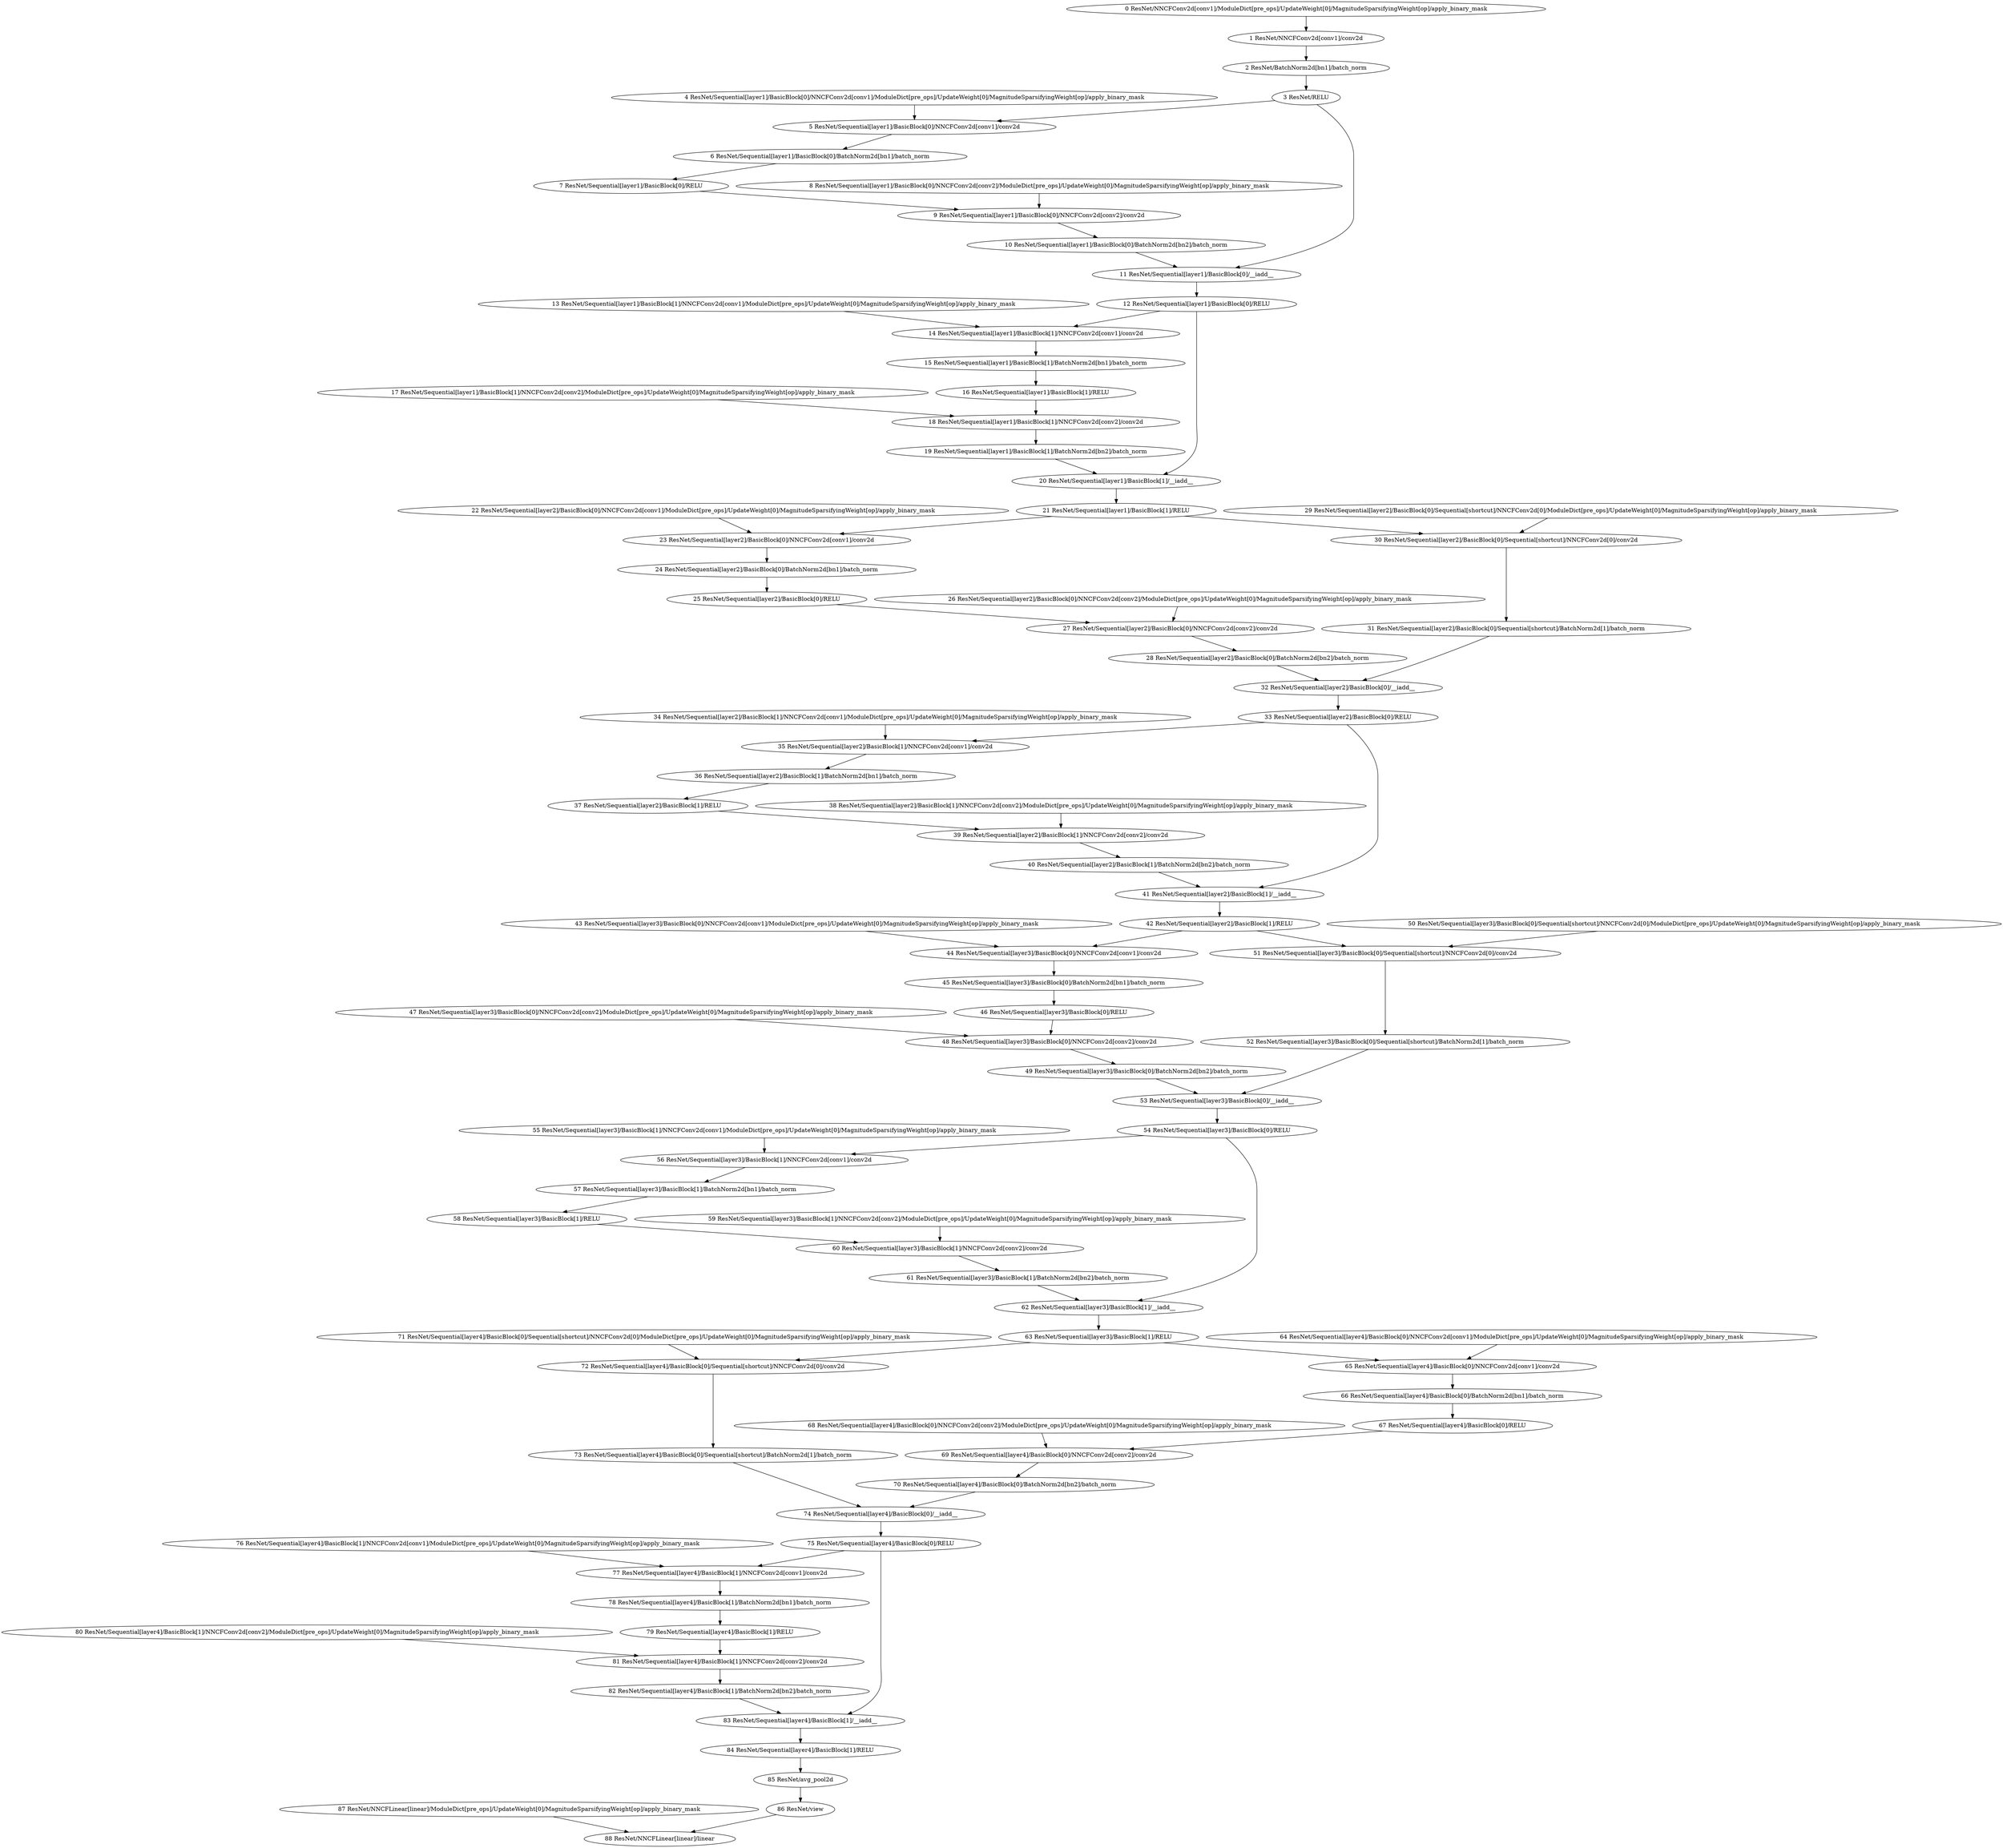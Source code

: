 strict digraph  {
"9 ResNet/Sequential[layer1]/BasicBlock[0]/NNCFConv2d[conv2]/conv2d" [id=9, scope="ResNet/Sequential[layer1]/BasicBlock[0]/NNCFConv2d[conv2]", type=conv2d];
"25 ResNet/Sequential[layer2]/BasicBlock[0]/RELU" [id=25, scope="ResNet/Sequential[layer2]/BasicBlock[0]", type=RELU];
"50 ResNet/Sequential[layer3]/BasicBlock[0]/Sequential[shortcut]/NNCFConv2d[0]/ModuleDict[pre_ops]/UpdateWeight[0]/MagnitudeSparsifyingWeight[op]/apply_binary_mask" [id=50, scope="ResNet/Sequential[layer3]/BasicBlock[0]/Sequential[shortcut]/NNCFConv2d[0]/ModuleDict[pre_ops]/UpdateWeight[0]/MagnitudeSparsifyingWeight[op]", type=apply_binary_mask];
"24 ResNet/Sequential[layer2]/BasicBlock[0]/BatchNorm2d[bn1]/batch_norm" [id=24, scope="ResNet/Sequential[layer2]/BasicBlock[0]/BatchNorm2d[bn1]", type=batch_norm];
"3 ResNet/RELU" [id=3, scope=ResNet, type=RELU];
"55 ResNet/Sequential[layer3]/BasicBlock[1]/NNCFConv2d[conv1]/ModuleDict[pre_ops]/UpdateWeight[0]/MagnitudeSparsifyingWeight[op]/apply_binary_mask" [id=55, scope="ResNet/Sequential[layer3]/BasicBlock[1]/NNCFConv2d[conv1]/ModuleDict[pre_ops]/UpdateWeight[0]/MagnitudeSparsifyingWeight[op]", type=apply_binary_mask];
"51 ResNet/Sequential[layer3]/BasicBlock[0]/Sequential[shortcut]/NNCFConv2d[0]/conv2d" [id=51, scope="ResNet/Sequential[layer3]/BasicBlock[0]/Sequential[shortcut]/NNCFConv2d[0]", type=conv2d];
"76 ResNet/Sequential[layer4]/BasicBlock[1]/NNCFConv2d[conv1]/ModuleDict[pre_ops]/UpdateWeight[0]/MagnitudeSparsifyingWeight[op]/apply_binary_mask" [id=76, scope="ResNet/Sequential[layer4]/BasicBlock[1]/NNCFConv2d[conv1]/ModuleDict[pre_ops]/UpdateWeight[0]/MagnitudeSparsifyingWeight[op]", type=apply_binary_mask];
"47 ResNet/Sequential[layer3]/BasicBlock[0]/NNCFConv2d[conv2]/ModuleDict[pre_ops]/UpdateWeight[0]/MagnitudeSparsifyingWeight[op]/apply_binary_mask" [id=47, scope="ResNet/Sequential[layer3]/BasicBlock[0]/NNCFConv2d[conv2]/ModuleDict[pre_ops]/UpdateWeight[0]/MagnitudeSparsifyingWeight[op]", type=apply_binary_mask];
"53 ResNet/Sequential[layer3]/BasicBlock[0]/__iadd__" [id=53, scope="ResNet/Sequential[layer3]/BasicBlock[0]", type=__iadd__];
"81 ResNet/Sequential[layer4]/BasicBlock[1]/NNCFConv2d[conv2]/conv2d" [id=81, scope="ResNet/Sequential[layer4]/BasicBlock[1]/NNCFConv2d[conv2]", type=conv2d];
"15 ResNet/Sequential[layer1]/BasicBlock[1]/BatchNorm2d[bn1]/batch_norm" [id=15, scope="ResNet/Sequential[layer1]/BasicBlock[1]/BatchNorm2d[bn1]", type=batch_norm];
"60 ResNet/Sequential[layer3]/BasicBlock[1]/NNCFConv2d[conv2]/conv2d" [id=60, scope="ResNet/Sequential[layer3]/BasicBlock[1]/NNCFConv2d[conv2]", type=conv2d];
"28 ResNet/Sequential[layer2]/BasicBlock[0]/BatchNorm2d[bn2]/batch_norm" [id=28, scope="ResNet/Sequential[layer2]/BasicBlock[0]/BatchNorm2d[bn2]", type=batch_norm];
"5 ResNet/Sequential[layer1]/BasicBlock[0]/NNCFConv2d[conv1]/conv2d" [id=5, scope="ResNet/Sequential[layer1]/BasicBlock[0]/NNCFConv2d[conv1]", type=conv2d];
"11 ResNet/Sequential[layer1]/BasicBlock[0]/__iadd__" [id=11, scope="ResNet/Sequential[layer1]/BasicBlock[0]", type=__iadd__];
"27 ResNet/Sequential[layer2]/BasicBlock[0]/NNCFConv2d[conv2]/conv2d" [id=27, scope="ResNet/Sequential[layer2]/BasicBlock[0]/NNCFConv2d[conv2]", type=conv2d];
"17 ResNet/Sequential[layer1]/BasicBlock[1]/NNCFConv2d[conv2]/ModuleDict[pre_ops]/UpdateWeight[0]/MagnitudeSparsifyingWeight[op]/apply_binary_mask" [id=17, scope="ResNet/Sequential[layer1]/BasicBlock[1]/NNCFConv2d[conv2]/ModuleDict[pre_ops]/UpdateWeight[0]/MagnitudeSparsifyingWeight[op]", type=apply_binary_mask];
"45 ResNet/Sequential[layer3]/BasicBlock[0]/BatchNorm2d[bn1]/batch_norm" [id=45, scope="ResNet/Sequential[layer3]/BasicBlock[0]/BatchNorm2d[bn1]", type=batch_norm];
"30 ResNet/Sequential[layer2]/BasicBlock[0]/Sequential[shortcut]/NNCFConv2d[0]/conv2d" [id=30, scope="ResNet/Sequential[layer2]/BasicBlock[0]/Sequential[shortcut]/NNCFConv2d[0]", type=conv2d];
"57 ResNet/Sequential[layer3]/BasicBlock[1]/BatchNorm2d[bn1]/batch_norm" [id=57, scope="ResNet/Sequential[layer3]/BasicBlock[1]/BatchNorm2d[bn1]", type=batch_norm];
"23 ResNet/Sequential[layer2]/BasicBlock[0]/NNCFConv2d[conv1]/conv2d" [id=23, scope="ResNet/Sequential[layer2]/BasicBlock[0]/NNCFConv2d[conv1]", type=conv2d];
"32 ResNet/Sequential[layer2]/BasicBlock[0]/__iadd__" [id=32, scope="ResNet/Sequential[layer2]/BasicBlock[0]", type=__iadd__];
"75 ResNet/Sequential[layer4]/BasicBlock[0]/RELU" [id=75, scope="ResNet/Sequential[layer4]/BasicBlock[0]", type=RELU];
"79 ResNet/Sequential[layer4]/BasicBlock[1]/RELU" [id=79, scope="ResNet/Sequential[layer4]/BasicBlock[1]", type=RELU];
"48 ResNet/Sequential[layer3]/BasicBlock[0]/NNCFConv2d[conv2]/conv2d" [id=48, scope="ResNet/Sequential[layer3]/BasicBlock[0]/NNCFConv2d[conv2]", type=conv2d];
"74 ResNet/Sequential[layer4]/BasicBlock[0]/__iadd__" [id=74, scope="ResNet/Sequential[layer4]/BasicBlock[0]", type=__iadd__];
"42 ResNet/Sequential[layer2]/BasicBlock[1]/RELU" [id=42, scope="ResNet/Sequential[layer2]/BasicBlock[1]", type=RELU];
"7 ResNet/Sequential[layer1]/BasicBlock[0]/RELU" [id=7, scope="ResNet/Sequential[layer1]/BasicBlock[0]", type=RELU];
"65 ResNet/Sequential[layer4]/BasicBlock[0]/NNCFConv2d[conv1]/conv2d" [id=65, scope="ResNet/Sequential[layer4]/BasicBlock[0]/NNCFConv2d[conv1]", type=conv2d];
"72 ResNet/Sequential[layer4]/BasicBlock[0]/Sequential[shortcut]/NNCFConv2d[0]/conv2d" [id=72, scope="ResNet/Sequential[layer4]/BasicBlock[0]/Sequential[shortcut]/NNCFConv2d[0]", type=conv2d];
"85 ResNet/avg_pool2d" [id=85, scope=ResNet, type=avg_pool2d];
"52 ResNet/Sequential[layer3]/BasicBlock[0]/Sequential[shortcut]/BatchNorm2d[1]/batch_norm" [id=52, scope="ResNet/Sequential[layer3]/BasicBlock[0]/Sequential[shortcut]/BatchNorm2d[1]", type=batch_norm];
"37 ResNet/Sequential[layer2]/BasicBlock[1]/RELU" [id=37, scope="ResNet/Sequential[layer2]/BasicBlock[1]", type=RELU];
"73 ResNet/Sequential[layer4]/BasicBlock[0]/Sequential[shortcut]/BatchNorm2d[1]/batch_norm" [id=73, scope="ResNet/Sequential[layer4]/BasicBlock[0]/Sequential[shortcut]/BatchNorm2d[1]", type=batch_norm];
"61 ResNet/Sequential[layer3]/BasicBlock[1]/BatchNorm2d[bn2]/batch_norm" [id=61, scope="ResNet/Sequential[layer3]/BasicBlock[1]/BatchNorm2d[bn2]", type=batch_norm];
"2 ResNet/BatchNorm2d[bn1]/batch_norm" [id=2, scope="ResNet/BatchNorm2d[bn1]", type=batch_norm];
"88 ResNet/NNCFLinear[linear]/linear" [id=88, scope="ResNet/NNCFLinear[linear]", type=linear];
"8 ResNet/Sequential[layer1]/BasicBlock[0]/NNCFConv2d[conv2]/ModuleDict[pre_ops]/UpdateWeight[0]/MagnitudeSparsifyingWeight[op]/apply_binary_mask" [id=8, scope="ResNet/Sequential[layer1]/BasicBlock[0]/NNCFConv2d[conv2]/ModuleDict[pre_ops]/UpdateWeight[0]/MagnitudeSparsifyingWeight[op]", type=apply_binary_mask];
"80 ResNet/Sequential[layer4]/BasicBlock[1]/NNCFConv2d[conv2]/ModuleDict[pre_ops]/UpdateWeight[0]/MagnitudeSparsifyingWeight[op]/apply_binary_mask" [id=80, scope="ResNet/Sequential[layer4]/BasicBlock[1]/NNCFConv2d[conv2]/ModuleDict[pre_ops]/UpdateWeight[0]/MagnitudeSparsifyingWeight[op]", type=apply_binary_mask];
"31 ResNet/Sequential[layer2]/BasicBlock[0]/Sequential[shortcut]/BatchNorm2d[1]/batch_norm" [id=31, scope="ResNet/Sequential[layer2]/BasicBlock[0]/Sequential[shortcut]/BatchNorm2d[1]", type=batch_norm];
"86 ResNet/view" [id=86, scope=ResNet, type=view];
"29 ResNet/Sequential[layer2]/BasicBlock[0]/Sequential[shortcut]/NNCFConv2d[0]/ModuleDict[pre_ops]/UpdateWeight[0]/MagnitudeSparsifyingWeight[op]/apply_binary_mask" [id=29, scope="ResNet/Sequential[layer2]/BasicBlock[0]/Sequential[shortcut]/NNCFConv2d[0]/ModuleDict[pre_ops]/UpdateWeight[0]/MagnitudeSparsifyingWeight[op]", type=apply_binary_mask];
"64 ResNet/Sequential[layer4]/BasicBlock[0]/NNCFConv2d[conv1]/ModuleDict[pre_ops]/UpdateWeight[0]/MagnitudeSparsifyingWeight[op]/apply_binary_mask" [id=64, scope="ResNet/Sequential[layer4]/BasicBlock[0]/NNCFConv2d[conv1]/ModuleDict[pre_ops]/UpdateWeight[0]/MagnitudeSparsifyingWeight[op]", type=apply_binary_mask];
"46 ResNet/Sequential[layer3]/BasicBlock[0]/RELU" [id=46, scope="ResNet/Sequential[layer3]/BasicBlock[0]", type=RELU];
"39 ResNet/Sequential[layer2]/BasicBlock[1]/NNCFConv2d[conv2]/conv2d" [id=39, scope="ResNet/Sequential[layer2]/BasicBlock[1]/NNCFConv2d[conv2]", type=conv2d];
"49 ResNet/Sequential[layer3]/BasicBlock[0]/BatchNorm2d[bn2]/batch_norm" [id=49, scope="ResNet/Sequential[layer3]/BasicBlock[0]/BatchNorm2d[bn2]", type=batch_norm];
"14 ResNet/Sequential[layer1]/BasicBlock[1]/NNCFConv2d[conv1]/conv2d" [id=14, scope="ResNet/Sequential[layer1]/BasicBlock[1]/NNCFConv2d[conv1]", type=conv2d];
"21 ResNet/Sequential[layer1]/BasicBlock[1]/RELU" [id=21, scope="ResNet/Sequential[layer1]/BasicBlock[1]", type=RELU];
"26 ResNet/Sequential[layer2]/BasicBlock[0]/NNCFConv2d[conv2]/ModuleDict[pre_ops]/UpdateWeight[0]/MagnitudeSparsifyingWeight[op]/apply_binary_mask" [id=26, scope="ResNet/Sequential[layer2]/BasicBlock[0]/NNCFConv2d[conv2]/ModuleDict[pre_ops]/UpdateWeight[0]/MagnitudeSparsifyingWeight[op]", type=apply_binary_mask];
"36 ResNet/Sequential[layer2]/BasicBlock[1]/BatchNorm2d[bn1]/batch_norm" [id=36, scope="ResNet/Sequential[layer2]/BasicBlock[1]/BatchNorm2d[bn1]", type=batch_norm];
"84 ResNet/Sequential[layer4]/BasicBlock[1]/RELU" [id=84, scope="ResNet/Sequential[layer4]/BasicBlock[1]", type=RELU];
"41 ResNet/Sequential[layer2]/BasicBlock[1]/__iadd__" [id=41, scope="ResNet/Sequential[layer2]/BasicBlock[1]", type=__iadd__];
"63 ResNet/Sequential[layer3]/BasicBlock[1]/RELU" [id=63, scope="ResNet/Sequential[layer3]/BasicBlock[1]", type=RELU];
"38 ResNet/Sequential[layer2]/BasicBlock[1]/NNCFConv2d[conv2]/ModuleDict[pre_ops]/UpdateWeight[0]/MagnitudeSparsifyingWeight[op]/apply_binary_mask" [id=38, scope="ResNet/Sequential[layer2]/BasicBlock[1]/NNCFConv2d[conv2]/ModuleDict[pre_ops]/UpdateWeight[0]/MagnitudeSparsifyingWeight[op]", type=apply_binary_mask];
"22 ResNet/Sequential[layer2]/BasicBlock[0]/NNCFConv2d[conv1]/ModuleDict[pre_ops]/UpdateWeight[0]/MagnitudeSparsifyingWeight[op]/apply_binary_mask" [id=22, scope="ResNet/Sequential[layer2]/BasicBlock[0]/NNCFConv2d[conv1]/ModuleDict[pre_ops]/UpdateWeight[0]/MagnitudeSparsifyingWeight[op]", type=apply_binary_mask];
"10 ResNet/Sequential[layer1]/BasicBlock[0]/BatchNorm2d[bn2]/batch_norm" [id=10, scope="ResNet/Sequential[layer1]/BasicBlock[0]/BatchNorm2d[bn2]", type=batch_norm];
"20 ResNet/Sequential[layer1]/BasicBlock[1]/__iadd__" [id=20, scope="ResNet/Sequential[layer1]/BasicBlock[1]", type=__iadd__];
"62 ResNet/Sequential[layer3]/BasicBlock[1]/__iadd__" [id=62, scope="ResNet/Sequential[layer3]/BasicBlock[1]", type=__iadd__];
"77 ResNet/Sequential[layer4]/BasicBlock[1]/NNCFConv2d[conv1]/conv2d" [id=77, scope="ResNet/Sequential[layer4]/BasicBlock[1]/NNCFConv2d[conv1]", type=conv2d];
"58 ResNet/Sequential[layer3]/BasicBlock[1]/RELU" [id=58, scope="ResNet/Sequential[layer3]/BasicBlock[1]", type=RELU];
"67 ResNet/Sequential[layer4]/BasicBlock[0]/RELU" [id=67, scope="ResNet/Sequential[layer4]/BasicBlock[0]", type=RELU];
"82 ResNet/Sequential[layer4]/BasicBlock[1]/BatchNorm2d[bn2]/batch_norm" [id=82, scope="ResNet/Sequential[layer4]/BasicBlock[1]/BatchNorm2d[bn2]", type=batch_norm];
"33 ResNet/Sequential[layer2]/BasicBlock[0]/RELU" [id=33, scope="ResNet/Sequential[layer2]/BasicBlock[0]", type=RELU];
"0 ResNet/NNCFConv2d[conv1]/ModuleDict[pre_ops]/UpdateWeight[0]/MagnitudeSparsifyingWeight[op]/apply_binary_mask" [id=0, scope="ResNet/NNCFConv2d[conv1]/ModuleDict[pre_ops]/UpdateWeight[0]/MagnitudeSparsifyingWeight[op]", type=apply_binary_mask];
"34 ResNet/Sequential[layer2]/BasicBlock[1]/NNCFConv2d[conv1]/ModuleDict[pre_ops]/UpdateWeight[0]/MagnitudeSparsifyingWeight[op]/apply_binary_mask" [id=34, scope="ResNet/Sequential[layer2]/BasicBlock[1]/NNCFConv2d[conv1]/ModuleDict[pre_ops]/UpdateWeight[0]/MagnitudeSparsifyingWeight[op]", type=apply_binary_mask];
"71 ResNet/Sequential[layer4]/BasicBlock[0]/Sequential[shortcut]/NNCFConv2d[0]/ModuleDict[pre_ops]/UpdateWeight[0]/MagnitudeSparsifyingWeight[op]/apply_binary_mask" [id=71, scope="ResNet/Sequential[layer4]/BasicBlock[0]/Sequential[shortcut]/NNCFConv2d[0]/ModuleDict[pre_ops]/UpdateWeight[0]/MagnitudeSparsifyingWeight[op]", type=apply_binary_mask];
"70 ResNet/Sequential[layer4]/BasicBlock[0]/BatchNorm2d[bn2]/batch_norm" [id=70, scope="ResNet/Sequential[layer4]/BasicBlock[0]/BatchNorm2d[bn2]", type=batch_norm];
"59 ResNet/Sequential[layer3]/BasicBlock[1]/NNCFConv2d[conv2]/ModuleDict[pre_ops]/UpdateWeight[0]/MagnitudeSparsifyingWeight[op]/apply_binary_mask" [id=59, scope="ResNet/Sequential[layer3]/BasicBlock[1]/NNCFConv2d[conv2]/ModuleDict[pre_ops]/UpdateWeight[0]/MagnitudeSparsifyingWeight[op]", type=apply_binary_mask];
"83 ResNet/Sequential[layer4]/BasicBlock[1]/__iadd__" [id=83, scope="ResNet/Sequential[layer4]/BasicBlock[1]", type=__iadd__];
"4 ResNet/Sequential[layer1]/BasicBlock[0]/NNCFConv2d[conv1]/ModuleDict[pre_ops]/UpdateWeight[0]/MagnitudeSparsifyingWeight[op]/apply_binary_mask" [id=4, scope="ResNet/Sequential[layer1]/BasicBlock[0]/NNCFConv2d[conv1]/ModuleDict[pre_ops]/UpdateWeight[0]/MagnitudeSparsifyingWeight[op]", type=apply_binary_mask];
"78 ResNet/Sequential[layer4]/BasicBlock[1]/BatchNorm2d[bn1]/batch_norm" [id=78, scope="ResNet/Sequential[layer4]/BasicBlock[1]/BatchNorm2d[bn1]", type=batch_norm];
"6 ResNet/Sequential[layer1]/BasicBlock[0]/BatchNorm2d[bn1]/batch_norm" [id=6, scope="ResNet/Sequential[layer1]/BasicBlock[0]/BatchNorm2d[bn1]", type=batch_norm];
"66 ResNet/Sequential[layer4]/BasicBlock[0]/BatchNorm2d[bn1]/batch_norm" [id=66, scope="ResNet/Sequential[layer4]/BasicBlock[0]/BatchNorm2d[bn1]", type=batch_norm];
"16 ResNet/Sequential[layer1]/BasicBlock[1]/RELU" [id=16, scope="ResNet/Sequential[layer1]/BasicBlock[1]", type=RELU];
"44 ResNet/Sequential[layer3]/BasicBlock[0]/NNCFConv2d[conv1]/conv2d" [id=44, scope="ResNet/Sequential[layer3]/BasicBlock[0]/NNCFConv2d[conv1]", type=conv2d];
"87 ResNet/NNCFLinear[linear]/ModuleDict[pre_ops]/UpdateWeight[0]/MagnitudeSparsifyingWeight[op]/apply_binary_mask" [id=87, scope="ResNet/NNCFLinear[linear]/ModuleDict[pre_ops]/UpdateWeight[0]/MagnitudeSparsifyingWeight[op]", type=apply_binary_mask];
"19 ResNet/Sequential[layer1]/BasicBlock[1]/BatchNorm2d[bn2]/batch_norm" [id=19, scope="ResNet/Sequential[layer1]/BasicBlock[1]/BatchNorm2d[bn2]", type=batch_norm];
"68 ResNet/Sequential[layer4]/BasicBlock[0]/NNCFConv2d[conv2]/ModuleDict[pre_ops]/UpdateWeight[0]/MagnitudeSparsifyingWeight[op]/apply_binary_mask" [id=68, scope="ResNet/Sequential[layer4]/BasicBlock[0]/NNCFConv2d[conv2]/ModuleDict[pre_ops]/UpdateWeight[0]/MagnitudeSparsifyingWeight[op]", type=apply_binary_mask];
"69 ResNet/Sequential[layer4]/BasicBlock[0]/NNCFConv2d[conv2]/conv2d" [id=69, scope="ResNet/Sequential[layer4]/BasicBlock[0]/NNCFConv2d[conv2]", type=conv2d];
"40 ResNet/Sequential[layer2]/BasicBlock[1]/BatchNorm2d[bn2]/batch_norm" [id=40, scope="ResNet/Sequential[layer2]/BasicBlock[1]/BatchNorm2d[bn2]", type=batch_norm];
"56 ResNet/Sequential[layer3]/BasicBlock[1]/NNCFConv2d[conv1]/conv2d" [id=56, scope="ResNet/Sequential[layer3]/BasicBlock[1]/NNCFConv2d[conv1]", type=conv2d];
"43 ResNet/Sequential[layer3]/BasicBlock[0]/NNCFConv2d[conv1]/ModuleDict[pre_ops]/UpdateWeight[0]/MagnitudeSparsifyingWeight[op]/apply_binary_mask" [id=43, scope="ResNet/Sequential[layer3]/BasicBlock[0]/NNCFConv2d[conv1]/ModuleDict[pre_ops]/UpdateWeight[0]/MagnitudeSparsifyingWeight[op]", type=apply_binary_mask];
"12 ResNet/Sequential[layer1]/BasicBlock[0]/RELU" [id=12, scope="ResNet/Sequential[layer1]/BasicBlock[0]", type=RELU];
"1 ResNet/NNCFConv2d[conv1]/conv2d" [id=1, scope="ResNet/NNCFConv2d[conv1]", type=conv2d];
"13 ResNet/Sequential[layer1]/BasicBlock[1]/NNCFConv2d[conv1]/ModuleDict[pre_ops]/UpdateWeight[0]/MagnitudeSparsifyingWeight[op]/apply_binary_mask" [id=13, scope="ResNet/Sequential[layer1]/BasicBlock[1]/NNCFConv2d[conv1]/ModuleDict[pre_ops]/UpdateWeight[0]/MagnitudeSparsifyingWeight[op]", type=apply_binary_mask];
"54 ResNet/Sequential[layer3]/BasicBlock[0]/RELU" [id=54, scope="ResNet/Sequential[layer3]/BasicBlock[0]", type=RELU];
"18 ResNet/Sequential[layer1]/BasicBlock[1]/NNCFConv2d[conv2]/conv2d" [id=18, scope="ResNet/Sequential[layer1]/BasicBlock[1]/NNCFConv2d[conv2]", type=conv2d];
"35 ResNet/Sequential[layer2]/BasicBlock[1]/NNCFConv2d[conv1]/conv2d" [id=35, scope="ResNet/Sequential[layer2]/BasicBlock[1]/NNCFConv2d[conv1]", type=conv2d];
"9 ResNet/Sequential[layer1]/BasicBlock[0]/NNCFConv2d[conv2]/conv2d" -> "10 ResNet/Sequential[layer1]/BasicBlock[0]/BatchNorm2d[bn2]/batch_norm";
"25 ResNet/Sequential[layer2]/BasicBlock[0]/RELU" -> "27 ResNet/Sequential[layer2]/BasicBlock[0]/NNCFConv2d[conv2]/conv2d";
"50 ResNet/Sequential[layer3]/BasicBlock[0]/Sequential[shortcut]/NNCFConv2d[0]/ModuleDict[pre_ops]/UpdateWeight[0]/MagnitudeSparsifyingWeight[op]/apply_binary_mask" -> "51 ResNet/Sequential[layer3]/BasicBlock[0]/Sequential[shortcut]/NNCFConv2d[0]/conv2d";
"24 ResNet/Sequential[layer2]/BasicBlock[0]/BatchNorm2d[bn1]/batch_norm" -> "25 ResNet/Sequential[layer2]/BasicBlock[0]/RELU";
"3 ResNet/RELU" -> "11 ResNet/Sequential[layer1]/BasicBlock[0]/__iadd__";
"3 ResNet/RELU" -> "5 ResNet/Sequential[layer1]/BasicBlock[0]/NNCFConv2d[conv1]/conv2d";
"55 ResNet/Sequential[layer3]/BasicBlock[1]/NNCFConv2d[conv1]/ModuleDict[pre_ops]/UpdateWeight[0]/MagnitudeSparsifyingWeight[op]/apply_binary_mask" -> "56 ResNet/Sequential[layer3]/BasicBlock[1]/NNCFConv2d[conv1]/conv2d";
"51 ResNet/Sequential[layer3]/BasicBlock[0]/Sequential[shortcut]/NNCFConv2d[0]/conv2d" -> "52 ResNet/Sequential[layer3]/BasicBlock[0]/Sequential[shortcut]/BatchNorm2d[1]/batch_norm";
"76 ResNet/Sequential[layer4]/BasicBlock[1]/NNCFConv2d[conv1]/ModuleDict[pre_ops]/UpdateWeight[0]/MagnitudeSparsifyingWeight[op]/apply_binary_mask" -> "77 ResNet/Sequential[layer4]/BasicBlock[1]/NNCFConv2d[conv1]/conv2d";
"47 ResNet/Sequential[layer3]/BasicBlock[0]/NNCFConv2d[conv2]/ModuleDict[pre_ops]/UpdateWeight[0]/MagnitudeSparsifyingWeight[op]/apply_binary_mask" -> "48 ResNet/Sequential[layer3]/BasicBlock[0]/NNCFConv2d[conv2]/conv2d";
"53 ResNet/Sequential[layer3]/BasicBlock[0]/__iadd__" -> "54 ResNet/Sequential[layer3]/BasicBlock[0]/RELU";
"81 ResNet/Sequential[layer4]/BasicBlock[1]/NNCFConv2d[conv2]/conv2d" -> "82 ResNet/Sequential[layer4]/BasicBlock[1]/BatchNorm2d[bn2]/batch_norm";
"15 ResNet/Sequential[layer1]/BasicBlock[1]/BatchNorm2d[bn1]/batch_norm" -> "16 ResNet/Sequential[layer1]/BasicBlock[1]/RELU";
"60 ResNet/Sequential[layer3]/BasicBlock[1]/NNCFConv2d[conv2]/conv2d" -> "61 ResNet/Sequential[layer3]/BasicBlock[1]/BatchNorm2d[bn2]/batch_norm";
"28 ResNet/Sequential[layer2]/BasicBlock[0]/BatchNorm2d[bn2]/batch_norm" -> "32 ResNet/Sequential[layer2]/BasicBlock[0]/__iadd__";
"5 ResNet/Sequential[layer1]/BasicBlock[0]/NNCFConv2d[conv1]/conv2d" -> "6 ResNet/Sequential[layer1]/BasicBlock[0]/BatchNorm2d[bn1]/batch_norm";
"11 ResNet/Sequential[layer1]/BasicBlock[0]/__iadd__" -> "12 ResNet/Sequential[layer1]/BasicBlock[0]/RELU";
"27 ResNet/Sequential[layer2]/BasicBlock[0]/NNCFConv2d[conv2]/conv2d" -> "28 ResNet/Sequential[layer2]/BasicBlock[0]/BatchNorm2d[bn2]/batch_norm";
"17 ResNet/Sequential[layer1]/BasicBlock[1]/NNCFConv2d[conv2]/ModuleDict[pre_ops]/UpdateWeight[0]/MagnitudeSparsifyingWeight[op]/apply_binary_mask" -> "18 ResNet/Sequential[layer1]/BasicBlock[1]/NNCFConv2d[conv2]/conv2d";
"45 ResNet/Sequential[layer3]/BasicBlock[0]/BatchNorm2d[bn1]/batch_norm" -> "46 ResNet/Sequential[layer3]/BasicBlock[0]/RELU";
"30 ResNet/Sequential[layer2]/BasicBlock[0]/Sequential[shortcut]/NNCFConv2d[0]/conv2d" -> "31 ResNet/Sequential[layer2]/BasicBlock[0]/Sequential[shortcut]/BatchNorm2d[1]/batch_norm";
"57 ResNet/Sequential[layer3]/BasicBlock[1]/BatchNorm2d[bn1]/batch_norm" -> "58 ResNet/Sequential[layer3]/BasicBlock[1]/RELU";
"23 ResNet/Sequential[layer2]/BasicBlock[0]/NNCFConv2d[conv1]/conv2d" -> "24 ResNet/Sequential[layer2]/BasicBlock[0]/BatchNorm2d[bn1]/batch_norm";
"32 ResNet/Sequential[layer2]/BasicBlock[0]/__iadd__" -> "33 ResNet/Sequential[layer2]/BasicBlock[0]/RELU";
"75 ResNet/Sequential[layer4]/BasicBlock[0]/RELU" -> "77 ResNet/Sequential[layer4]/BasicBlock[1]/NNCFConv2d[conv1]/conv2d";
"75 ResNet/Sequential[layer4]/BasicBlock[0]/RELU" -> "83 ResNet/Sequential[layer4]/BasicBlock[1]/__iadd__";
"79 ResNet/Sequential[layer4]/BasicBlock[1]/RELU" -> "81 ResNet/Sequential[layer4]/BasicBlock[1]/NNCFConv2d[conv2]/conv2d";
"48 ResNet/Sequential[layer3]/BasicBlock[0]/NNCFConv2d[conv2]/conv2d" -> "49 ResNet/Sequential[layer3]/BasicBlock[0]/BatchNorm2d[bn2]/batch_norm";
"74 ResNet/Sequential[layer4]/BasicBlock[0]/__iadd__" -> "75 ResNet/Sequential[layer4]/BasicBlock[0]/RELU";
"42 ResNet/Sequential[layer2]/BasicBlock[1]/RELU" -> "51 ResNet/Sequential[layer3]/BasicBlock[0]/Sequential[shortcut]/NNCFConv2d[0]/conv2d";
"42 ResNet/Sequential[layer2]/BasicBlock[1]/RELU" -> "44 ResNet/Sequential[layer3]/BasicBlock[0]/NNCFConv2d[conv1]/conv2d";
"7 ResNet/Sequential[layer1]/BasicBlock[0]/RELU" -> "9 ResNet/Sequential[layer1]/BasicBlock[0]/NNCFConv2d[conv2]/conv2d";
"65 ResNet/Sequential[layer4]/BasicBlock[0]/NNCFConv2d[conv1]/conv2d" -> "66 ResNet/Sequential[layer4]/BasicBlock[0]/BatchNorm2d[bn1]/batch_norm";
"72 ResNet/Sequential[layer4]/BasicBlock[0]/Sequential[shortcut]/NNCFConv2d[0]/conv2d" -> "73 ResNet/Sequential[layer4]/BasicBlock[0]/Sequential[shortcut]/BatchNorm2d[1]/batch_norm";
"85 ResNet/avg_pool2d" -> "86 ResNet/view";
"52 ResNet/Sequential[layer3]/BasicBlock[0]/Sequential[shortcut]/BatchNorm2d[1]/batch_norm" -> "53 ResNet/Sequential[layer3]/BasicBlock[0]/__iadd__";
"37 ResNet/Sequential[layer2]/BasicBlock[1]/RELU" -> "39 ResNet/Sequential[layer2]/BasicBlock[1]/NNCFConv2d[conv2]/conv2d";
"73 ResNet/Sequential[layer4]/BasicBlock[0]/Sequential[shortcut]/BatchNorm2d[1]/batch_norm" -> "74 ResNet/Sequential[layer4]/BasicBlock[0]/__iadd__";
"61 ResNet/Sequential[layer3]/BasicBlock[1]/BatchNorm2d[bn2]/batch_norm" -> "62 ResNet/Sequential[layer3]/BasicBlock[1]/__iadd__";
"2 ResNet/BatchNorm2d[bn1]/batch_norm" -> "3 ResNet/RELU";
"8 ResNet/Sequential[layer1]/BasicBlock[0]/NNCFConv2d[conv2]/ModuleDict[pre_ops]/UpdateWeight[0]/MagnitudeSparsifyingWeight[op]/apply_binary_mask" -> "9 ResNet/Sequential[layer1]/BasicBlock[0]/NNCFConv2d[conv2]/conv2d";
"80 ResNet/Sequential[layer4]/BasicBlock[1]/NNCFConv2d[conv2]/ModuleDict[pre_ops]/UpdateWeight[0]/MagnitudeSparsifyingWeight[op]/apply_binary_mask" -> "81 ResNet/Sequential[layer4]/BasicBlock[1]/NNCFConv2d[conv2]/conv2d";
"31 ResNet/Sequential[layer2]/BasicBlock[0]/Sequential[shortcut]/BatchNorm2d[1]/batch_norm" -> "32 ResNet/Sequential[layer2]/BasicBlock[0]/__iadd__";
"86 ResNet/view" -> "88 ResNet/NNCFLinear[linear]/linear";
"29 ResNet/Sequential[layer2]/BasicBlock[0]/Sequential[shortcut]/NNCFConv2d[0]/ModuleDict[pre_ops]/UpdateWeight[0]/MagnitudeSparsifyingWeight[op]/apply_binary_mask" -> "30 ResNet/Sequential[layer2]/BasicBlock[0]/Sequential[shortcut]/NNCFConv2d[0]/conv2d";
"64 ResNet/Sequential[layer4]/BasicBlock[0]/NNCFConv2d[conv1]/ModuleDict[pre_ops]/UpdateWeight[0]/MagnitudeSparsifyingWeight[op]/apply_binary_mask" -> "65 ResNet/Sequential[layer4]/BasicBlock[0]/NNCFConv2d[conv1]/conv2d";
"46 ResNet/Sequential[layer3]/BasicBlock[0]/RELU" -> "48 ResNet/Sequential[layer3]/BasicBlock[0]/NNCFConv2d[conv2]/conv2d";
"39 ResNet/Sequential[layer2]/BasicBlock[1]/NNCFConv2d[conv2]/conv2d" -> "40 ResNet/Sequential[layer2]/BasicBlock[1]/BatchNorm2d[bn2]/batch_norm";
"49 ResNet/Sequential[layer3]/BasicBlock[0]/BatchNorm2d[bn2]/batch_norm" -> "53 ResNet/Sequential[layer3]/BasicBlock[0]/__iadd__";
"14 ResNet/Sequential[layer1]/BasicBlock[1]/NNCFConv2d[conv1]/conv2d" -> "15 ResNet/Sequential[layer1]/BasicBlock[1]/BatchNorm2d[bn1]/batch_norm";
"21 ResNet/Sequential[layer1]/BasicBlock[1]/RELU" -> "30 ResNet/Sequential[layer2]/BasicBlock[0]/Sequential[shortcut]/NNCFConv2d[0]/conv2d";
"21 ResNet/Sequential[layer1]/BasicBlock[1]/RELU" -> "23 ResNet/Sequential[layer2]/BasicBlock[0]/NNCFConv2d[conv1]/conv2d";
"26 ResNet/Sequential[layer2]/BasicBlock[0]/NNCFConv2d[conv2]/ModuleDict[pre_ops]/UpdateWeight[0]/MagnitudeSparsifyingWeight[op]/apply_binary_mask" -> "27 ResNet/Sequential[layer2]/BasicBlock[0]/NNCFConv2d[conv2]/conv2d";
"36 ResNet/Sequential[layer2]/BasicBlock[1]/BatchNorm2d[bn1]/batch_norm" -> "37 ResNet/Sequential[layer2]/BasicBlock[1]/RELU";
"84 ResNet/Sequential[layer4]/BasicBlock[1]/RELU" -> "85 ResNet/avg_pool2d";
"41 ResNet/Sequential[layer2]/BasicBlock[1]/__iadd__" -> "42 ResNet/Sequential[layer2]/BasicBlock[1]/RELU";
"63 ResNet/Sequential[layer3]/BasicBlock[1]/RELU" -> "72 ResNet/Sequential[layer4]/BasicBlock[0]/Sequential[shortcut]/NNCFConv2d[0]/conv2d";
"63 ResNet/Sequential[layer3]/BasicBlock[1]/RELU" -> "65 ResNet/Sequential[layer4]/BasicBlock[0]/NNCFConv2d[conv1]/conv2d";
"38 ResNet/Sequential[layer2]/BasicBlock[1]/NNCFConv2d[conv2]/ModuleDict[pre_ops]/UpdateWeight[0]/MagnitudeSparsifyingWeight[op]/apply_binary_mask" -> "39 ResNet/Sequential[layer2]/BasicBlock[1]/NNCFConv2d[conv2]/conv2d";
"22 ResNet/Sequential[layer2]/BasicBlock[0]/NNCFConv2d[conv1]/ModuleDict[pre_ops]/UpdateWeight[0]/MagnitudeSparsifyingWeight[op]/apply_binary_mask" -> "23 ResNet/Sequential[layer2]/BasicBlock[0]/NNCFConv2d[conv1]/conv2d";
"10 ResNet/Sequential[layer1]/BasicBlock[0]/BatchNorm2d[bn2]/batch_norm" -> "11 ResNet/Sequential[layer1]/BasicBlock[0]/__iadd__";
"20 ResNet/Sequential[layer1]/BasicBlock[1]/__iadd__" -> "21 ResNet/Sequential[layer1]/BasicBlock[1]/RELU";
"62 ResNet/Sequential[layer3]/BasicBlock[1]/__iadd__" -> "63 ResNet/Sequential[layer3]/BasicBlock[1]/RELU";
"77 ResNet/Sequential[layer4]/BasicBlock[1]/NNCFConv2d[conv1]/conv2d" -> "78 ResNet/Sequential[layer4]/BasicBlock[1]/BatchNorm2d[bn1]/batch_norm";
"58 ResNet/Sequential[layer3]/BasicBlock[1]/RELU" -> "60 ResNet/Sequential[layer3]/BasicBlock[1]/NNCFConv2d[conv2]/conv2d";
"67 ResNet/Sequential[layer4]/BasicBlock[0]/RELU" -> "69 ResNet/Sequential[layer4]/BasicBlock[0]/NNCFConv2d[conv2]/conv2d";
"82 ResNet/Sequential[layer4]/BasicBlock[1]/BatchNorm2d[bn2]/batch_norm" -> "83 ResNet/Sequential[layer4]/BasicBlock[1]/__iadd__";
"33 ResNet/Sequential[layer2]/BasicBlock[0]/RELU" -> "35 ResNet/Sequential[layer2]/BasicBlock[1]/NNCFConv2d[conv1]/conv2d";
"33 ResNet/Sequential[layer2]/BasicBlock[0]/RELU" -> "41 ResNet/Sequential[layer2]/BasicBlock[1]/__iadd__";
"0 ResNet/NNCFConv2d[conv1]/ModuleDict[pre_ops]/UpdateWeight[0]/MagnitudeSparsifyingWeight[op]/apply_binary_mask" -> "1 ResNet/NNCFConv2d[conv1]/conv2d";
"34 ResNet/Sequential[layer2]/BasicBlock[1]/NNCFConv2d[conv1]/ModuleDict[pre_ops]/UpdateWeight[0]/MagnitudeSparsifyingWeight[op]/apply_binary_mask" -> "35 ResNet/Sequential[layer2]/BasicBlock[1]/NNCFConv2d[conv1]/conv2d";
"71 ResNet/Sequential[layer4]/BasicBlock[0]/Sequential[shortcut]/NNCFConv2d[0]/ModuleDict[pre_ops]/UpdateWeight[0]/MagnitudeSparsifyingWeight[op]/apply_binary_mask" -> "72 ResNet/Sequential[layer4]/BasicBlock[0]/Sequential[shortcut]/NNCFConv2d[0]/conv2d";
"70 ResNet/Sequential[layer4]/BasicBlock[0]/BatchNorm2d[bn2]/batch_norm" -> "74 ResNet/Sequential[layer4]/BasicBlock[0]/__iadd__";
"59 ResNet/Sequential[layer3]/BasicBlock[1]/NNCFConv2d[conv2]/ModuleDict[pre_ops]/UpdateWeight[0]/MagnitudeSparsifyingWeight[op]/apply_binary_mask" -> "60 ResNet/Sequential[layer3]/BasicBlock[1]/NNCFConv2d[conv2]/conv2d";
"83 ResNet/Sequential[layer4]/BasicBlock[1]/__iadd__" -> "84 ResNet/Sequential[layer4]/BasicBlock[1]/RELU";
"4 ResNet/Sequential[layer1]/BasicBlock[0]/NNCFConv2d[conv1]/ModuleDict[pre_ops]/UpdateWeight[0]/MagnitudeSparsifyingWeight[op]/apply_binary_mask" -> "5 ResNet/Sequential[layer1]/BasicBlock[0]/NNCFConv2d[conv1]/conv2d";
"78 ResNet/Sequential[layer4]/BasicBlock[1]/BatchNorm2d[bn1]/batch_norm" -> "79 ResNet/Sequential[layer4]/BasicBlock[1]/RELU";
"6 ResNet/Sequential[layer1]/BasicBlock[0]/BatchNorm2d[bn1]/batch_norm" -> "7 ResNet/Sequential[layer1]/BasicBlock[0]/RELU";
"66 ResNet/Sequential[layer4]/BasicBlock[0]/BatchNorm2d[bn1]/batch_norm" -> "67 ResNet/Sequential[layer4]/BasicBlock[0]/RELU";
"16 ResNet/Sequential[layer1]/BasicBlock[1]/RELU" -> "18 ResNet/Sequential[layer1]/BasicBlock[1]/NNCFConv2d[conv2]/conv2d";
"44 ResNet/Sequential[layer3]/BasicBlock[0]/NNCFConv2d[conv1]/conv2d" -> "45 ResNet/Sequential[layer3]/BasicBlock[0]/BatchNorm2d[bn1]/batch_norm";
"87 ResNet/NNCFLinear[linear]/ModuleDict[pre_ops]/UpdateWeight[0]/MagnitudeSparsifyingWeight[op]/apply_binary_mask" -> "88 ResNet/NNCFLinear[linear]/linear";
"19 ResNet/Sequential[layer1]/BasicBlock[1]/BatchNorm2d[bn2]/batch_norm" -> "20 ResNet/Sequential[layer1]/BasicBlock[1]/__iadd__";
"68 ResNet/Sequential[layer4]/BasicBlock[0]/NNCFConv2d[conv2]/ModuleDict[pre_ops]/UpdateWeight[0]/MagnitudeSparsifyingWeight[op]/apply_binary_mask" -> "69 ResNet/Sequential[layer4]/BasicBlock[0]/NNCFConv2d[conv2]/conv2d";
"69 ResNet/Sequential[layer4]/BasicBlock[0]/NNCFConv2d[conv2]/conv2d" -> "70 ResNet/Sequential[layer4]/BasicBlock[0]/BatchNorm2d[bn2]/batch_norm";
"40 ResNet/Sequential[layer2]/BasicBlock[1]/BatchNorm2d[bn2]/batch_norm" -> "41 ResNet/Sequential[layer2]/BasicBlock[1]/__iadd__";
"56 ResNet/Sequential[layer3]/BasicBlock[1]/NNCFConv2d[conv1]/conv2d" -> "57 ResNet/Sequential[layer3]/BasicBlock[1]/BatchNorm2d[bn1]/batch_norm";
"43 ResNet/Sequential[layer3]/BasicBlock[0]/NNCFConv2d[conv1]/ModuleDict[pre_ops]/UpdateWeight[0]/MagnitudeSparsifyingWeight[op]/apply_binary_mask" -> "44 ResNet/Sequential[layer3]/BasicBlock[0]/NNCFConv2d[conv1]/conv2d";
"12 ResNet/Sequential[layer1]/BasicBlock[0]/RELU" -> "14 ResNet/Sequential[layer1]/BasicBlock[1]/NNCFConv2d[conv1]/conv2d";
"12 ResNet/Sequential[layer1]/BasicBlock[0]/RELU" -> "20 ResNet/Sequential[layer1]/BasicBlock[1]/__iadd__";
"1 ResNet/NNCFConv2d[conv1]/conv2d" -> "2 ResNet/BatchNorm2d[bn1]/batch_norm";
"13 ResNet/Sequential[layer1]/BasicBlock[1]/NNCFConv2d[conv1]/ModuleDict[pre_ops]/UpdateWeight[0]/MagnitudeSparsifyingWeight[op]/apply_binary_mask" -> "14 ResNet/Sequential[layer1]/BasicBlock[1]/NNCFConv2d[conv1]/conv2d";
"54 ResNet/Sequential[layer3]/BasicBlock[0]/RELU" -> "56 ResNet/Sequential[layer3]/BasicBlock[1]/NNCFConv2d[conv1]/conv2d";
"54 ResNet/Sequential[layer3]/BasicBlock[0]/RELU" -> "62 ResNet/Sequential[layer3]/BasicBlock[1]/__iadd__";
"18 ResNet/Sequential[layer1]/BasicBlock[1]/NNCFConv2d[conv2]/conv2d" -> "19 ResNet/Sequential[layer1]/BasicBlock[1]/BatchNorm2d[bn2]/batch_norm";
"35 ResNet/Sequential[layer2]/BasicBlock[1]/NNCFConv2d[conv1]/conv2d" -> "36 ResNet/Sequential[layer2]/BasicBlock[1]/BatchNorm2d[bn1]/batch_norm";
}
